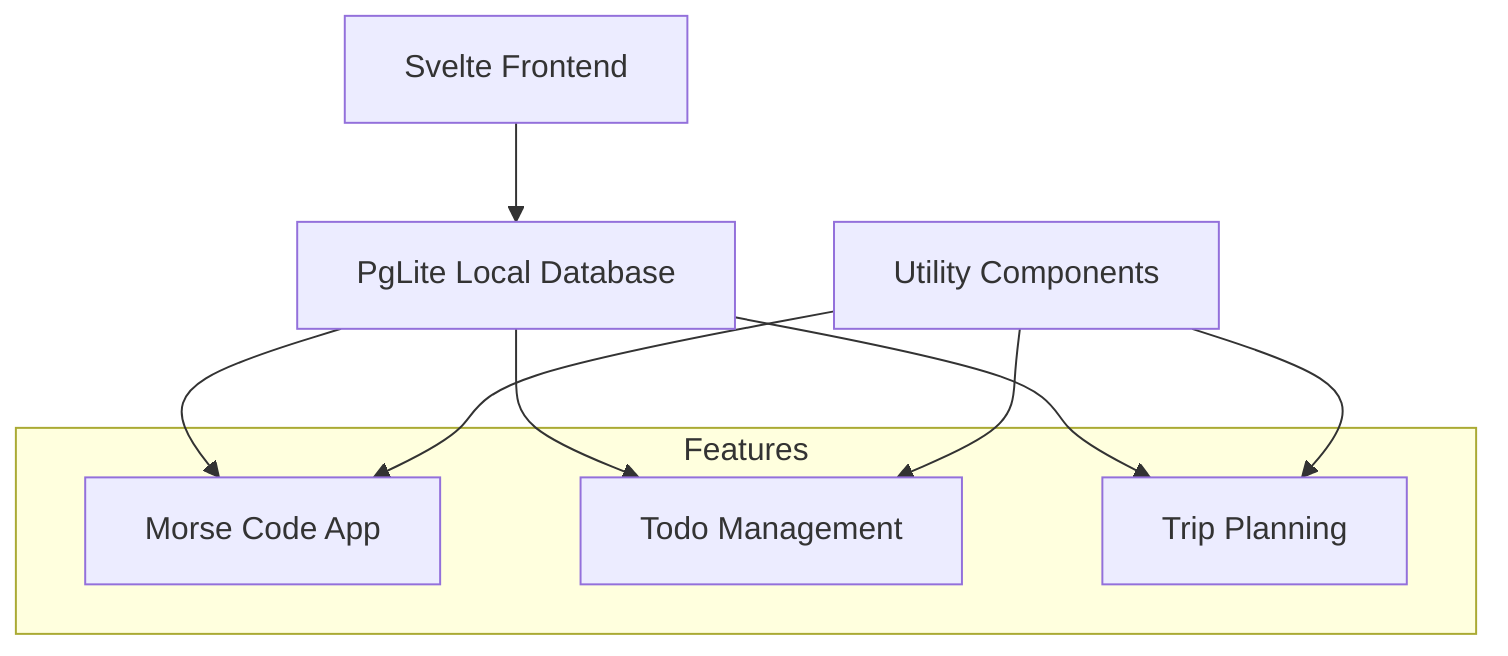 graph TD
A[Svelte Frontend] --> B[PgLite Local Database]

    subgraph Features
        D[Morse Code App]
        E[Todo Management]
        F[Trip Planning]
    end

    B --> D
    B --> E
    B --> F


    G[Utility Components] --> D
    G --> E
    G --> F